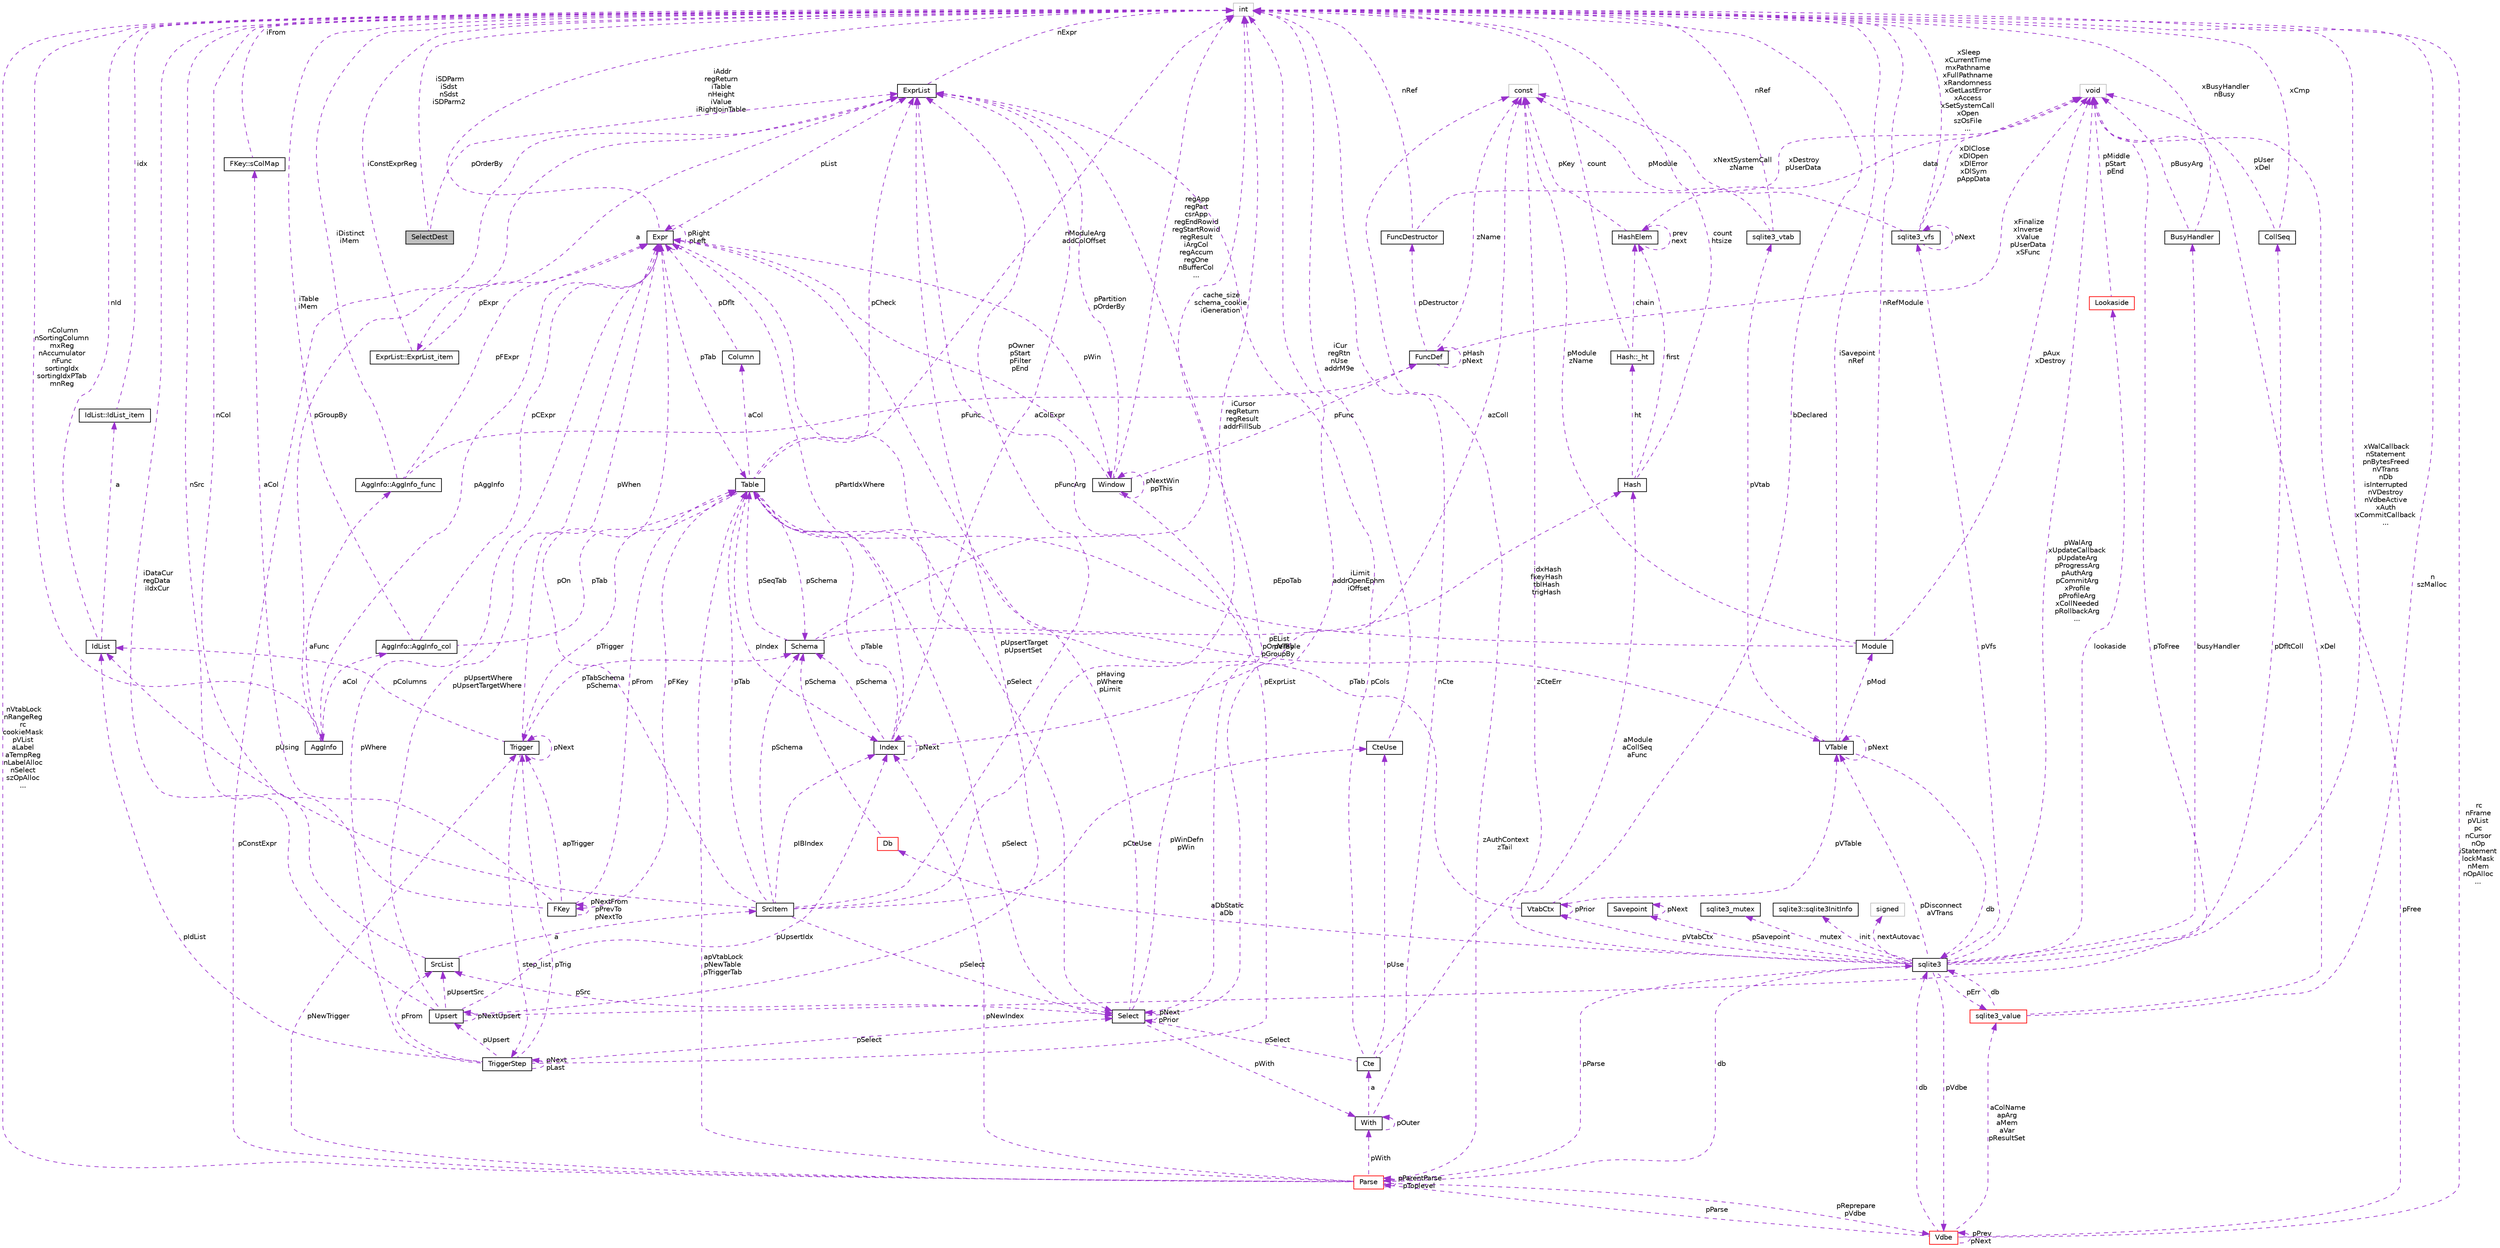 digraph "SelectDest"
{
 // LATEX_PDF_SIZE
  edge [fontname="Helvetica",fontsize="10",labelfontname="Helvetica",labelfontsize="10"];
  node [fontname="Helvetica",fontsize="10",shape=record];
  Node1 [label="SelectDest",height=0.2,width=0.4,color="black", fillcolor="grey75", style="filled", fontcolor="black",tooltip=" "];
  Node2 -> Node1 [dir="back",color="darkorchid3",fontsize="10",style="dashed",label=" iSDParm\niSdst\nnSdst\niSDParm2" ,fontname="Helvetica"];
  Node2 [label="int",height=0.2,width=0.4,color="grey75", fillcolor="white", style="filled",tooltip=" "];
  Node3 -> Node1 [dir="back",color="darkorchid3",fontsize="10",style="dashed",label=" pOrderBy" ,fontname="Helvetica"];
  Node3 [label="ExprList",height=0.2,width=0.4,color="black", fillcolor="white", style="filled",URL="$structExprList.html",tooltip=" "];
  Node4 -> Node3 [dir="back",color="darkorchid3",fontsize="10",style="dashed",label=" a" ,fontname="Helvetica"];
  Node4 [label="ExprList::ExprList_item",height=0.2,width=0.4,color="black", fillcolor="white", style="filled",URL="$structExprList_1_1ExprList__item.html",tooltip=" "];
  Node5 -> Node4 [dir="back",color="darkorchid3",fontsize="10",style="dashed",label=" pExpr" ,fontname="Helvetica"];
  Node5 [label="Expr",height=0.2,width=0.4,color="black", fillcolor="white", style="filled",URL="$structExpr.html",tooltip=" "];
  Node6 -> Node5 [dir="back",color="darkorchid3",fontsize="10",style="dashed",label=" pAggInfo" ,fontname="Helvetica"];
  Node6 [label="AggInfo",height=0.2,width=0.4,color="black", fillcolor="white", style="filled",URL="$structAggInfo.html",tooltip=" "];
  Node7 -> Node6 [dir="back",color="darkorchid3",fontsize="10",style="dashed",label=" aCol" ,fontname="Helvetica"];
  Node7 [label="AggInfo::AggInfo_col",height=0.2,width=0.4,color="black", fillcolor="white", style="filled",URL="$structAggInfo_1_1AggInfo__col.html",tooltip=" "];
  Node5 -> Node7 [dir="back",color="darkorchid3",fontsize="10",style="dashed",label=" pCExpr" ,fontname="Helvetica"];
  Node2 -> Node7 [dir="back",color="darkorchid3",fontsize="10",style="dashed",label=" iTable\niMem" ,fontname="Helvetica"];
  Node8 -> Node7 [dir="back",color="darkorchid3",fontsize="10",style="dashed",label=" pTab" ,fontname="Helvetica"];
  Node8 [label="Table",height=0.2,width=0.4,color="black", fillcolor="white", style="filled",URL="$structTable.html",tooltip=" "];
  Node9 -> Node8 [dir="back",color="darkorchid3",fontsize="10",style="dashed",label=" pSchema" ,fontname="Helvetica"];
  Node9 [label="Schema",height=0.2,width=0.4,color="black", fillcolor="white", style="filled",URL="$structSchema.html",tooltip=" "];
  Node2 -> Node9 [dir="back",color="darkorchid3",fontsize="10",style="dashed",label=" cache_size\nschema_cookie\niGeneration" ,fontname="Helvetica"];
  Node8 -> Node9 [dir="back",color="darkorchid3",fontsize="10",style="dashed",label=" pSeqTab" ,fontname="Helvetica"];
  Node10 -> Node9 [dir="back",color="darkorchid3",fontsize="10",style="dashed",label=" idxHash\nfkeyHash\ntblHash\ntrigHash" ,fontname="Helvetica"];
  Node10 [label="Hash",height=0.2,width=0.4,color="black", fillcolor="white", style="filled",URL="$structHash.html",tooltip=" "];
  Node11 -> Node10 [dir="back",color="darkorchid3",fontsize="10",style="dashed",label=" ht" ,fontname="Helvetica"];
  Node11 [label="Hash::_ht",height=0.2,width=0.4,color="black", fillcolor="white", style="filled",URL="$structHash_1_1__ht.html",tooltip=" "];
  Node2 -> Node11 [dir="back",color="darkorchid3",fontsize="10",style="dashed",label=" count" ,fontname="Helvetica"];
  Node12 -> Node11 [dir="back",color="darkorchid3",fontsize="10",style="dashed",label=" chain" ,fontname="Helvetica"];
  Node12 [label="HashElem",height=0.2,width=0.4,color="black", fillcolor="white", style="filled",URL="$structHashElem.html",tooltip=" "];
  Node13 -> Node12 [dir="back",color="darkorchid3",fontsize="10",style="dashed",label=" data" ,fontname="Helvetica"];
  Node13 [label="void",height=0.2,width=0.4,color="grey75", fillcolor="white", style="filled",tooltip=" "];
  Node12 -> Node12 [dir="back",color="darkorchid3",fontsize="10",style="dashed",label=" prev\nnext" ,fontname="Helvetica"];
  Node14 -> Node12 [dir="back",color="darkorchid3",fontsize="10",style="dashed",label=" pKey" ,fontname="Helvetica"];
  Node14 [label="const",height=0.2,width=0.4,color="grey75", fillcolor="white", style="filled",tooltip=" "];
  Node2 -> Node10 [dir="back",color="darkorchid3",fontsize="10",style="dashed",label=" count\nhtsize" ,fontname="Helvetica"];
  Node12 -> Node10 [dir="back",color="darkorchid3",fontsize="10",style="dashed",label=" first" ,fontname="Helvetica"];
  Node15 -> Node8 [dir="back",color="darkorchid3",fontsize="10",style="dashed",label=" aCol" ,fontname="Helvetica"];
  Node15 [label="Column",height=0.2,width=0.4,color="black", fillcolor="white", style="filled",URL="$structColumn.html",tooltip=" "];
  Node5 -> Node15 [dir="back",color="darkorchid3",fontsize="10",style="dashed",label=" pDflt" ,fontname="Helvetica"];
  Node16 -> Node8 [dir="back",color="darkorchid3",fontsize="10",style="dashed",label=" pFKey" ,fontname="Helvetica"];
  Node16 [label="FKey",height=0.2,width=0.4,color="black", fillcolor="white", style="filled",URL="$structFKey.html",tooltip=" "];
  Node17 -> Node16 [dir="back",color="darkorchid3",fontsize="10",style="dashed",label=" aCol" ,fontname="Helvetica"];
  Node17 [label="FKey::sColMap",height=0.2,width=0.4,color="black", fillcolor="white", style="filled",URL="$structFKey_1_1sColMap.html",tooltip=" "];
  Node2 -> Node17 [dir="back",color="darkorchid3",fontsize="10",style="dashed",label=" iFrom" ,fontname="Helvetica"];
  Node16 -> Node16 [dir="back",color="darkorchid3",fontsize="10",style="dashed",label=" pNextFrom\npPrevTo\npNextTo" ,fontname="Helvetica"];
  Node2 -> Node16 [dir="back",color="darkorchid3",fontsize="10",style="dashed",label=" nCol" ,fontname="Helvetica"];
  Node8 -> Node16 [dir="back",color="darkorchid3",fontsize="10",style="dashed",label=" pFrom" ,fontname="Helvetica"];
  Node18 -> Node16 [dir="back",color="darkorchid3",fontsize="10",style="dashed",label=" apTrigger" ,fontname="Helvetica"];
  Node18 [label="Trigger",height=0.2,width=0.4,color="black", fillcolor="white", style="filled",URL="$structTrigger.html",tooltip=" "];
  Node19 -> Node18 [dir="back",color="darkorchid3",fontsize="10",style="dashed",label=" step_list" ,fontname="Helvetica"];
  Node19 [label="TriggerStep",height=0.2,width=0.4,color="black", fillcolor="white", style="filled",URL="$structTriggerStep.html",tooltip=" "];
  Node19 -> Node19 [dir="back",color="darkorchid3",fontsize="10",style="dashed",label=" pNext\npLast" ,fontname="Helvetica"];
  Node5 -> Node19 [dir="back",color="darkorchid3",fontsize="10",style="dashed",label=" pWhere" ,fontname="Helvetica"];
  Node20 -> Node19 [dir="back",color="darkorchid3",fontsize="10",style="dashed",label=" pIdList" ,fontname="Helvetica"];
  Node20 [label="IdList",height=0.2,width=0.4,color="black", fillcolor="white", style="filled",URL="$structIdList.html",tooltip=" "];
  Node21 -> Node20 [dir="back",color="darkorchid3",fontsize="10",style="dashed",label=" a" ,fontname="Helvetica"];
  Node21 [label="IdList::IdList_item",height=0.2,width=0.4,color="black", fillcolor="white", style="filled",URL="$structIdList_1_1IdList__item.html",tooltip=" "];
  Node2 -> Node21 [dir="back",color="darkorchid3",fontsize="10",style="dashed",label=" idx" ,fontname="Helvetica"];
  Node2 -> Node20 [dir="back",color="darkorchid3",fontsize="10",style="dashed",label=" nId" ,fontname="Helvetica"];
  Node22 -> Node19 [dir="back",color="darkorchid3",fontsize="10",style="dashed",label=" pSelect" ,fontname="Helvetica"];
  Node22 [label="Select",height=0.2,width=0.4,color="black", fillcolor="white", style="filled",URL="$structSelect.html",tooltip=" "];
  Node5 -> Node22 [dir="back",color="darkorchid3",fontsize="10",style="dashed",label=" pHaving\npWhere\npLimit" ,fontname="Helvetica"];
  Node23 -> Node22 [dir="back",color="darkorchid3",fontsize="10",style="dashed",label=" pWith" ,fontname="Helvetica"];
  Node23 [label="With",height=0.2,width=0.4,color="black", fillcolor="white", style="filled",URL="$structWith.html",tooltip=" "];
  Node24 -> Node23 [dir="back",color="darkorchid3",fontsize="10",style="dashed",label=" a" ,fontname="Helvetica"];
  Node24 [label="Cte",height=0.2,width=0.4,color="black", fillcolor="white", style="filled",URL="$structCte.html",tooltip=" "];
  Node25 -> Node24 [dir="back",color="darkorchid3",fontsize="10",style="dashed",label=" pUse" ,fontname="Helvetica"];
  Node25 [label="CteUse",height=0.2,width=0.4,color="black", fillcolor="white", style="filled",URL="$structCteUse.html",tooltip=" "];
  Node2 -> Node25 [dir="back",color="darkorchid3",fontsize="10",style="dashed",label=" iCur\nregRtn\nnUse\naddrM9e" ,fontname="Helvetica"];
  Node22 -> Node24 [dir="back",color="darkorchid3",fontsize="10",style="dashed",label=" pSelect" ,fontname="Helvetica"];
  Node14 -> Node24 [dir="back",color="darkorchid3",fontsize="10",style="dashed",label=" zCteErr" ,fontname="Helvetica"];
  Node3 -> Node24 [dir="back",color="darkorchid3",fontsize="10",style="dashed",label=" pCols" ,fontname="Helvetica"];
  Node23 -> Node23 [dir="back",color="darkorchid3",fontsize="10",style="dashed",label=" pOuter" ,fontname="Helvetica"];
  Node2 -> Node23 [dir="back",color="darkorchid3",fontsize="10",style="dashed",label=" nCte" ,fontname="Helvetica"];
  Node2 -> Node22 [dir="back",color="darkorchid3",fontsize="10",style="dashed",label=" iLimit\naddrOpenEphm\niOffset" ,fontname="Helvetica"];
  Node22 -> Node22 [dir="back",color="darkorchid3",fontsize="10",style="dashed",label=" pNext\npPrior" ,fontname="Helvetica"];
  Node26 -> Node22 [dir="back",color="darkorchid3",fontsize="10",style="dashed",label=" pSrc" ,fontname="Helvetica"];
  Node26 [label="SrcList",height=0.2,width=0.4,color="black", fillcolor="white", style="filled",URL="$structSrcList.html",tooltip=" "];
  Node27 -> Node26 [dir="back",color="darkorchid3",fontsize="10",style="dashed",label=" a" ,fontname="Helvetica"];
  Node27 [label="SrcItem",height=0.2,width=0.4,color="black", fillcolor="white", style="filled",URL="$structSrcItem.html",tooltip=" "];
  Node9 -> Node27 [dir="back",color="darkorchid3",fontsize="10",style="dashed",label=" pSchema" ,fontname="Helvetica"];
  Node25 -> Node27 [dir="back",color="darkorchid3",fontsize="10",style="dashed",label=" pCteUse" ,fontname="Helvetica"];
  Node5 -> Node27 [dir="back",color="darkorchid3",fontsize="10",style="dashed",label=" pOn" ,fontname="Helvetica"];
  Node20 -> Node27 [dir="back",color="darkorchid3",fontsize="10",style="dashed",label=" pUsing" ,fontname="Helvetica"];
  Node2 -> Node27 [dir="back",color="darkorchid3",fontsize="10",style="dashed",label=" iCursor\nregReturn\nregResult\naddrFillSub" ,fontname="Helvetica"];
  Node8 -> Node27 [dir="back",color="darkorchid3",fontsize="10",style="dashed",label=" pTab" ,fontname="Helvetica"];
  Node22 -> Node27 [dir="back",color="darkorchid3",fontsize="10",style="dashed",label=" pSelect" ,fontname="Helvetica"];
  Node28 -> Node27 [dir="back",color="darkorchid3",fontsize="10",style="dashed",label=" pIBIndex" ,fontname="Helvetica"];
  Node28 [label="Index",height=0.2,width=0.4,color="black", fillcolor="white", style="filled",URL="$structIndex.html",tooltip=" "];
  Node9 -> Node28 [dir="back",color="darkorchid3",fontsize="10",style="dashed",label=" pSchema" ,fontname="Helvetica"];
  Node5 -> Node28 [dir="back",color="darkorchid3",fontsize="10",style="dashed",label=" pPartIdxWhere" ,fontname="Helvetica"];
  Node8 -> Node28 [dir="back",color="darkorchid3",fontsize="10",style="dashed",label=" pTable" ,fontname="Helvetica"];
  Node3 -> Node28 [dir="back",color="darkorchid3",fontsize="10",style="dashed",label=" aColExpr" ,fontname="Helvetica"];
  Node14 -> Node28 [dir="back",color="darkorchid3",fontsize="10",style="dashed",label=" azColl" ,fontname="Helvetica"];
  Node28 -> Node28 [dir="back",color="darkorchid3",fontsize="10",style="dashed",label=" pNext" ,fontname="Helvetica"];
  Node3 -> Node27 [dir="back",color="darkorchid3",fontsize="10",style="dashed",label=" pFuncArg" ,fontname="Helvetica"];
  Node2 -> Node26 [dir="back",color="darkorchid3",fontsize="10",style="dashed",label=" nSrc" ,fontname="Helvetica"];
  Node3 -> Node22 [dir="back",color="darkorchid3",fontsize="10",style="dashed",label=" pEList\npOrderBy\npGroupBy" ,fontname="Helvetica"];
  Node29 -> Node22 [dir="back",color="darkorchid3",fontsize="10",style="dashed",label=" pWinDefn\npWin" ,fontname="Helvetica"];
  Node29 [label="Window",height=0.2,width=0.4,color="black", fillcolor="white", style="filled",URL="$structWindow.html",tooltip=" "];
  Node5 -> Node29 [dir="back",color="darkorchid3",fontsize="10",style="dashed",label=" pOwner\npStart\npFilter\npEnd" ,fontname="Helvetica"];
  Node2 -> Node29 [dir="back",color="darkorchid3",fontsize="10",style="dashed",label=" regApp\nregPart\ncsrApp\nregEndRowid\nregStartRowid\nregResult\niArgCol\nregAccum\nregOne\nnBufferCol\n..." ,fontname="Helvetica"];
  Node3 -> Node29 [dir="back",color="darkorchid3",fontsize="10",style="dashed",label=" pPartition\npOrderBy" ,fontname="Helvetica"];
  Node30 -> Node29 [dir="back",color="darkorchid3",fontsize="10",style="dashed",label=" pFunc" ,fontname="Helvetica"];
  Node30 [label="FuncDef",height=0.2,width=0.4,color="black", fillcolor="white", style="filled",URL="$structFuncDef.html",tooltip=" "];
  Node13 -> Node30 [dir="back",color="darkorchid3",fontsize="10",style="dashed",label=" xFinalize\nxInverse\nxValue\npUserData\nxSFunc" ,fontname="Helvetica"];
  Node31 -> Node30 [dir="back",color="darkorchid3",fontsize="10",style="dashed",label=" pDestructor" ,fontname="Helvetica"];
  Node31 [label="FuncDestructor",height=0.2,width=0.4,color="black", fillcolor="white", style="filled",URL="$structFuncDestructor.html",tooltip=" "];
  Node13 -> Node31 [dir="back",color="darkorchid3",fontsize="10",style="dashed",label=" xDestroy\npUserData" ,fontname="Helvetica"];
  Node2 -> Node31 [dir="back",color="darkorchid3",fontsize="10",style="dashed",label=" nRef" ,fontname="Helvetica"];
  Node14 -> Node30 [dir="back",color="darkorchid3",fontsize="10",style="dashed",label=" zName" ,fontname="Helvetica"];
  Node30 -> Node30 [dir="back",color="darkorchid3",fontsize="10",style="dashed",label=" pHash\npNext" ,fontname="Helvetica"];
  Node29 -> Node29 [dir="back",color="darkorchid3",fontsize="10",style="dashed",label=" pNextWin\nppThis" ,fontname="Helvetica"];
  Node18 -> Node19 [dir="back",color="darkorchid3",fontsize="10",style="dashed",label=" pTrig" ,fontname="Helvetica"];
  Node26 -> Node19 [dir="back",color="darkorchid3",fontsize="10",style="dashed",label=" pFrom" ,fontname="Helvetica"];
  Node3 -> Node19 [dir="back",color="darkorchid3",fontsize="10",style="dashed",label=" pExprList" ,fontname="Helvetica"];
  Node32 -> Node19 [dir="back",color="darkorchid3",fontsize="10",style="dashed",label=" pUpsert" ,fontname="Helvetica"];
  Node32 [label="Upsert",height=0.2,width=0.4,color="black", fillcolor="white", style="filled",URL="$structUpsert.html",tooltip=" "];
  Node5 -> Node32 [dir="back",color="darkorchid3",fontsize="10",style="dashed",label=" pUpsertWhere\npUpsertTargetWhere" ,fontname="Helvetica"];
  Node13 -> Node32 [dir="back",color="darkorchid3",fontsize="10",style="dashed",label=" pToFree" ,fontname="Helvetica"];
  Node2 -> Node32 [dir="back",color="darkorchid3",fontsize="10",style="dashed",label=" iDataCur\nregData\niIdxCur" ,fontname="Helvetica"];
  Node26 -> Node32 [dir="back",color="darkorchid3",fontsize="10",style="dashed",label=" pUpsertSrc" ,fontname="Helvetica"];
  Node28 -> Node32 [dir="back",color="darkorchid3",fontsize="10",style="dashed",label=" pUpsertIdx" ,fontname="Helvetica"];
  Node3 -> Node32 [dir="back",color="darkorchid3",fontsize="10",style="dashed",label=" pUpsertTarget\npUpsertSet" ,fontname="Helvetica"];
  Node32 -> Node32 [dir="back",color="darkorchid3",fontsize="10",style="dashed",label=" pNextUpsert" ,fontname="Helvetica"];
  Node9 -> Node18 [dir="back",color="darkorchid3",fontsize="10",style="dashed",label=" pTabSchema\npSchema" ,fontname="Helvetica"];
  Node5 -> Node18 [dir="back",color="darkorchid3",fontsize="10",style="dashed",label=" pWhen" ,fontname="Helvetica"];
  Node20 -> Node18 [dir="back",color="darkorchid3",fontsize="10",style="dashed",label=" pColumns" ,fontname="Helvetica"];
  Node18 -> Node18 [dir="back",color="darkorchid3",fontsize="10",style="dashed",label=" pNext" ,fontname="Helvetica"];
  Node33 -> Node8 [dir="back",color="darkorchid3",fontsize="10",style="dashed",label=" pVTable" ,fontname="Helvetica"];
  Node33 [label="VTable",height=0.2,width=0.4,color="black", fillcolor="white", style="filled",URL="$structVTable.html",tooltip=" "];
  Node34 -> Node33 [dir="back",color="darkorchid3",fontsize="10",style="dashed",label=" db" ,fontname="Helvetica"];
  Node34 [label="sqlite3",height=0.2,width=0.4,color="black", fillcolor="white", style="filled",URL="$structsqlite3.html",tooltip=" "];
  Node35 -> Node34 [dir="back",color="darkorchid3",fontsize="10",style="dashed",label=" pVdbe" ,fontname="Helvetica"];
  Node35 [label="Vdbe",height=0.2,width=0.4,color="red", fillcolor="white", style="filled",URL="$structVdbe.html",tooltip=" "];
  Node35 -> Node35 [dir="back",color="darkorchid3",fontsize="10",style="dashed",label=" pPrev\npNext" ,fontname="Helvetica"];
  Node34 -> Node35 [dir="back",color="darkorchid3",fontsize="10",style="dashed",label=" db" ,fontname="Helvetica"];
  Node13 -> Node35 [dir="back",color="darkorchid3",fontsize="10",style="dashed",label=" pFree" ,fontname="Helvetica"];
  Node36 -> Node35 [dir="back",color="darkorchid3",fontsize="10",style="dashed",label=" aColName\napArg\naMem\naVar\npResultSet" ,fontname="Helvetica"];
  Node36 [label="sqlite3_value",height=0.2,width=0.4,color="red", fillcolor="white", style="filled",URL="$structsqlite3__value.html",tooltip=" "];
  Node34 -> Node36 [dir="back",color="darkorchid3",fontsize="10",style="dashed",label=" db" ,fontname="Helvetica"];
  Node13 -> Node36 [dir="back",color="darkorchid3",fontsize="10",style="dashed",label=" xDel" ,fontname="Helvetica"];
  Node2 -> Node36 [dir="back",color="darkorchid3",fontsize="10",style="dashed",label=" n\nszMalloc" ,fontname="Helvetica"];
  Node2 -> Node35 [dir="back",color="darkorchid3",fontsize="10",style="dashed",label=" rc\nnFrame\npVList\npc\nnCursor\nnOp\niStatement\nlockMask\nnMem\nnOpAlloc\n..." ,fontname="Helvetica"];
  Node78 -> Node35 [dir="back",color="darkorchid3",fontsize="10",style="dashed",label=" pParse" ,fontname="Helvetica"];
  Node78 [label="Parse",height=0.2,width=0.4,color="red", fillcolor="white", style="filled",URL="$structParse.html",tooltip=" "];
  Node35 -> Node78 [dir="back",color="darkorchid3",fontsize="10",style="dashed",label=" pReprepare\npVdbe" ,fontname="Helvetica"];
  Node34 -> Node78 [dir="back",color="darkorchid3",fontsize="10",style="dashed",label=" db" ,fontname="Helvetica"];
  Node23 -> Node78 [dir="back",color="darkorchid3",fontsize="10",style="dashed",label=" pWith" ,fontname="Helvetica"];
  Node2 -> Node78 [dir="back",color="darkorchid3",fontsize="10",style="dashed",label=" nVtabLock\nnRangeReg\nrc\ncookieMask\npVList\naLabel\naTempReg\nnLabelAlloc\nnSelect\nszOpAlloc\n..." ,fontname="Helvetica"];
  Node8 -> Node78 [dir="back",color="darkorchid3",fontsize="10",style="dashed",label=" apVtabLock\npNewTable\npTriggerTab" ,fontname="Helvetica"];
  Node18 -> Node78 [dir="back",color="darkorchid3",fontsize="10",style="dashed",label=" pNewTrigger" ,fontname="Helvetica"];
  Node28 -> Node78 [dir="back",color="darkorchid3",fontsize="10",style="dashed",label=" pNewIndex" ,fontname="Helvetica"];
  Node14 -> Node78 [dir="back",color="darkorchid3",fontsize="10",style="dashed",label=" zAuthContext\nzTail" ,fontname="Helvetica"];
  Node3 -> Node78 [dir="back",color="darkorchid3",fontsize="10",style="dashed",label=" pConstExpr" ,fontname="Helvetica"];
  Node78 -> Node78 [dir="back",color="darkorchid3",fontsize="10",style="dashed",label=" pParentParse\npToplevel" ,fontname="Helvetica"];
  Node99 -> Node34 [dir="back",color="darkorchid3",fontsize="10",style="dashed",label=" pSavepoint" ,fontname="Helvetica"];
  Node99 [label="Savepoint",height=0.2,width=0.4,color="black", fillcolor="white", style="filled",URL="$structSavepoint.html",tooltip=" "];
  Node99 -> Node99 [dir="back",color="darkorchid3",fontsize="10",style="dashed",label=" pNext" ,fontname="Helvetica"];
  Node13 -> Node34 [dir="back",color="darkorchid3",fontsize="10",style="dashed",label=" pWalArg\nxUpdateCallback\npUpdateArg\npProgressArg\npAuthArg\npCommitArg\nxProfile\npProfileArg\nxCollNeeded\npRollbackArg\n..." ,fontname="Helvetica"];
  Node100 -> Node34 [dir="back",color="darkorchid3",fontsize="10",style="dashed",label=" lookaside" ,fontname="Helvetica"];
  Node100 [label="Lookaside",height=0.2,width=0.4,color="red", fillcolor="white", style="filled",URL="$structLookaside.html",tooltip=" "];
  Node13 -> Node100 [dir="back",color="darkorchid3",fontsize="10",style="dashed",label=" pMiddle\npStart\npEnd" ,fontname="Helvetica"];
  Node36 -> Node34 [dir="back",color="darkorchid3",fontsize="10",style="dashed",label=" pErr" ,fontname="Helvetica"];
  Node45 -> Node34 [dir="back",color="darkorchid3",fontsize="10",style="dashed",label=" mutex" ,fontname="Helvetica"];
  Node45 [label="sqlite3_mutex",height=0.2,width=0.4,color="black", fillcolor="white", style="filled",URL="$structsqlite3__mutex.html",tooltip=" "];
  Node55 -> Node34 [dir="back",color="darkorchid3",fontsize="10",style="dashed",label=" pVfs" ,fontname="Helvetica"];
  Node55 [label="sqlite3_vfs",height=0.2,width=0.4,color="black", fillcolor="white", style="filled",URL="$structsqlite3__vfs.html",tooltip=" "];
  Node13 -> Node55 [dir="back",color="darkorchid3",fontsize="10",style="dashed",label=" xDlClose\nxDlOpen\nxDlError\nxDlSym\npAppData" ,fontname="Helvetica"];
  Node55 -> Node55 [dir="back",color="darkorchid3",fontsize="10",style="dashed",label=" pNext" ,fontname="Helvetica"];
  Node2 -> Node55 [dir="back",color="darkorchid3",fontsize="10",style="dashed",label=" xSleep\nxCurrentTime\nmxPathname\nxFullPathname\nxRandomness\nxGetLastError\nxAccess\nxSetSystemCall\nxOpen\nszOsFile\n..." ,fontname="Helvetica"];
  Node14 -> Node55 [dir="back",color="darkorchid3",fontsize="10",style="dashed",label=" xNextSystemCall\nzName" ,fontname="Helvetica"];
  Node102 -> Node34 [dir="back",color="darkorchid3",fontsize="10",style="dashed",label=" init" ,fontname="Helvetica"];
  Node102 [label="sqlite3::sqlite3InitInfo",height=0.2,width=0.4,color="black", fillcolor="white", style="filled",URL="$structsqlite3_1_1sqlite3InitInfo.html",tooltip=" "];
  Node103 -> Node34 [dir="back",color="darkorchid3",fontsize="10",style="dashed",label=" busyHandler" ,fontname="Helvetica"];
  Node103 [label="BusyHandler",height=0.2,width=0.4,color="black", fillcolor="white", style="filled",URL="$structBusyHandler.html",tooltip=" "];
  Node13 -> Node103 [dir="back",color="darkorchid3",fontsize="10",style="dashed",label=" pBusyArg" ,fontname="Helvetica"];
  Node2 -> Node103 [dir="back",color="darkorchid3",fontsize="10",style="dashed",label=" xBusyHandler\nnBusy" ,fontname="Helvetica"];
  Node104 -> Node34 [dir="back",color="darkorchid3",fontsize="10",style="dashed",label=" pVtabCtx" ,fontname="Helvetica"];
  Node104 [label="VtabCtx",height=0.2,width=0.4,color="black", fillcolor="white", style="filled",URL="$structVtabCtx.html",tooltip=" "];
  Node104 -> Node104 [dir="back",color="darkorchid3",fontsize="10",style="dashed",label=" pPrior" ,fontname="Helvetica"];
  Node2 -> Node104 [dir="back",color="darkorchid3",fontsize="10",style="dashed",label=" bDeclared" ,fontname="Helvetica"];
  Node33 -> Node104 [dir="back",color="darkorchid3",fontsize="10",style="dashed",label=" pVTable" ,fontname="Helvetica"];
  Node8 -> Node104 [dir="back",color="darkorchid3",fontsize="10",style="dashed",label=" pTab" ,fontname="Helvetica"];
  Node60 -> Node34 [dir="back",color="darkorchid3",fontsize="10",style="dashed",label=" pDfltColl" ,fontname="Helvetica"];
  Node60 [label="CollSeq",height=0.2,width=0.4,color="black", fillcolor="white", style="filled",URL="$structCollSeq.html",tooltip=" "];
  Node13 -> Node60 [dir="back",color="darkorchid3",fontsize="10",style="dashed",label=" pUser\nxDel" ,fontname="Helvetica"];
  Node2 -> Node60 [dir="back",color="darkorchid3",fontsize="10",style="dashed",label=" xCmp" ,fontname="Helvetica"];
  Node33 -> Node34 [dir="back",color="darkorchid3",fontsize="10",style="dashed",label=" pDisconnect\naVTrans" ,fontname="Helvetica"];
  Node2 -> Node34 [dir="back",color="darkorchid3",fontsize="10",style="dashed",label=" xWalCallback\nnStatement\npnBytesFreed\nnVTrans\nnDb\nisInterrupted\nnVDestroy\nnVdbeActive\nxAuth\nxCommitCallback\n..." ,fontname="Helvetica"];
  Node77 -> Node34 [dir="back",color="darkorchid3",fontsize="10",style="dashed",label=" nextAutovac" ,fontname="Helvetica"];
  Node77 [label="signed",height=0.2,width=0.4,color="grey75", fillcolor="white", style="filled",tooltip=" "];
  Node105 -> Node34 [dir="back",color="darkorchid3",fontsize="10",style="dashed",label=" aDbStatic\naDb" ,fontname="Helvetica"];
  Node105 [label="Db",height=0.2,width=0.4,color="red", fillcolor="white", style="filled",URL="$structDb.html",tooltip=" "];
  Node9 -> Node105 [dir="back",color="darkorchid3",fontsize="10",style="dashed",label=" pSchema" ,fontname="Helvetica"];
  Node10 -> Node34 [dir="back",color="darkorchid3",fontsize="10",style="dashed",label=" aModule\naCollSeq\naFunc" ,fontname="Helvetica"];
  Node78 -> Node34 [dir="back",color="darkorchid3",fontsize="10",style="dashed",label=" pParse" ,fontname="Helvetica"];
  Node33 -> Node33 [dir="back",color="darkorchid3",fontsize="10",style="dashed",label=" pNext" ,fontname="Helvetica"];
  Node2 -> Node33 [dir="back",color="darkorchid3",fontsize="10",style="dashed",label=" iSavepoint\nnRef" ,fontname="Helvetica"];
  Node106 -> Node33 [dir="back",color="darkorchid3",fontsize="10",style="dashed",label=" pMod" ,fontname="Helvetica"];
  Node106 [label="Module",height=0.2,width=0.4,color="black", fillcolor="white", style="filled",URL="$structModule.html",tooltip=" "];
  Node13 -> Node106 [dir="back",color="darkorchid3",fontsize="10",style="dashed",label=" pAux\nxDestroy" ,fontname="Helvetica"];
  Node2 -> Node106 [dir="back",color="darkorchid3",fontsize="10",style="dashed",label=" nRefModule" ,fontname="Helvetica"];
  Node8 -> Node106 [dir="back",color="darkorchid3",fontsize="10",style="dashed",label=" pEpoTab" ,fontname="Helvetica"];
  Node14 -> Node106 [dir="back",color="darkorchid3",fontsize="10",style="dashed",label=" pModule\nzName" ,fontname="Helvetica"];
  Node62 -> Node33 [dir="back",color="darkorchid3",fontsize="10",style="dashed",label=" pVtab" ,fontname="Helvetica"];
  Node62 [label="sqlite3_vtab",height=0.2,width=0.4,color="black", fillcolor="white", style="filled",URL="$structsqlite3__vtab.html",tooltip=" "];
  Node2 -> Node62 [dir="back",color="darkorchid3",fontsize="10",style="dashed",label=" nRef" ,fontname="Helvetica"];
  Node14 -> Node62 [dir="back",color="darkorchid3",fontsize="10",style="dashed",label=" pModule" ,fontname="Helvetica"];
  Node2 -> Node8 [dir="back",color="darkorchid3",fontsize="10",style="dashed",label=" nModuleArg\naddColOffset" ,fontname="Helvetica"];
  Node18 -> Node8 [dir="back",color="darkorchid3",fontsize="10",style="dashed",label=" pTrigger" ,fontname="Helvetica"];
  Node22 -> Node8 [dir="back",color="darkorchid3",fontsize="10",style="dashed",label=" pSelect" ,fontname="Helvetica"];
  Node3 -> Node8 [dir="back",color="darkorchid3",fontsize="10",style="dashed",label=" pCheck" ,fontname="Helvetica"];
  Node28 -> Node8 [dir="back",color="darkorchid3",fontsize="10",style="dashed",label=" pIndex" ,fontname="Helvetica"];
  Node2 -> Node6 [dir="back",color="darkorchid3",fontsize="10",style="dashed",label=" nColumn\nnSortingColumn\nmxReg\nnAccumulator\nnFunc\nsortingIdx\nsortingIdxPTab\nmnReg" ,fontname="Helvetica"];
  Node107 -> Node6 [dir="back",color="darkorchid3",fontsize="10",style="dashed",label=" aFunc" ,fontname="Helvetica"];
  Node107 [label="AggInfo::AggInfo_func",height=0.2,width=0.4,color="black", fillcolor="white", style="filled",URL="$structAggInfo_1_1AggInfo__func.html",tooltip=" "];
  Node5 -> Node107 [dir="back",color="darkorchid3",fontsize="10",style="dashed",label=" pFExpr" ,fontname="Helvetica"];
  Node2 -> Node107 [dir="back",color="darkorchid3",fontsize="10",style="dashed",label=" iDistinct\niMem" ,fontname="Helvetica"];
  Node30 -> Node107 [dir="back",color="darkorchid3",fontsize="10",style="dashed",label=" pFunc" ,fontname="Helvetica"];
  Node3 -> Node6 [dir="back",color="darkorchid3",fontsize="10",style="dashed",label=" pGroupBy" ,fontname="Helvetica"];
  Node5 -> Node5 [dir="back",color="darkorchid3",fontsize="10",style="dashed",label=" pRight\npLeft" ,fontname="Helvetica"];
  Node2 -> Node5 [dir="back",color="darkorchid3",fontsize="10",style="dashed",label=" iAddr\nregReturn\niTable\nnHeight\niValue\niRightJoinTable" ,fontname="Helvetica"];
  Node8 -> Node5 [dir="back",color="darkorchid3",fontsize="10",style="dashed",label=" pTab" ,fontname="Helvetica"];
  Node22 -> Node5 [dir="back",color="darkorchid3",fontsize="10",style="dashed",label=" pSelect" ,fontname="Helvetica"];
  Node3 -> Node5 [dir="back",color="darkorchid3",fontsize="10",style="dashed",label=" pList" ,fontname="Helvetica"];
  Node29 -> Node5 [dir="back",color="darkorchid3",fontsize="10",style="dashed",label=" pWin" ,fontname="Helvetica"];
  Node2 -> Node4 [dir="back",color="darkorchid3",fontsize="10",style="dashed",label=" iConstExprReg" ,fontname="Helvetica"];
  Node2 -> Node3 [dir="back",color="darkorchid3",fontsize="10",style="dashed",label=" nExpr" ,fontname="Helvetica"];
}
